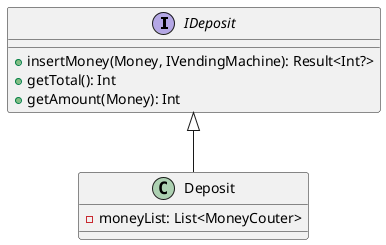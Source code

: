 @startuml deposit

interface IDeposit {
    + insertMoney(Money, IVendingMachine): Result<Int?>
    + getTotal(): Int
    + getAmount(Money): Int
}

class Deposit {
  - moneyList: List<MoneyCouter>
}

IDeposit <|-- Deposit

@enduml
